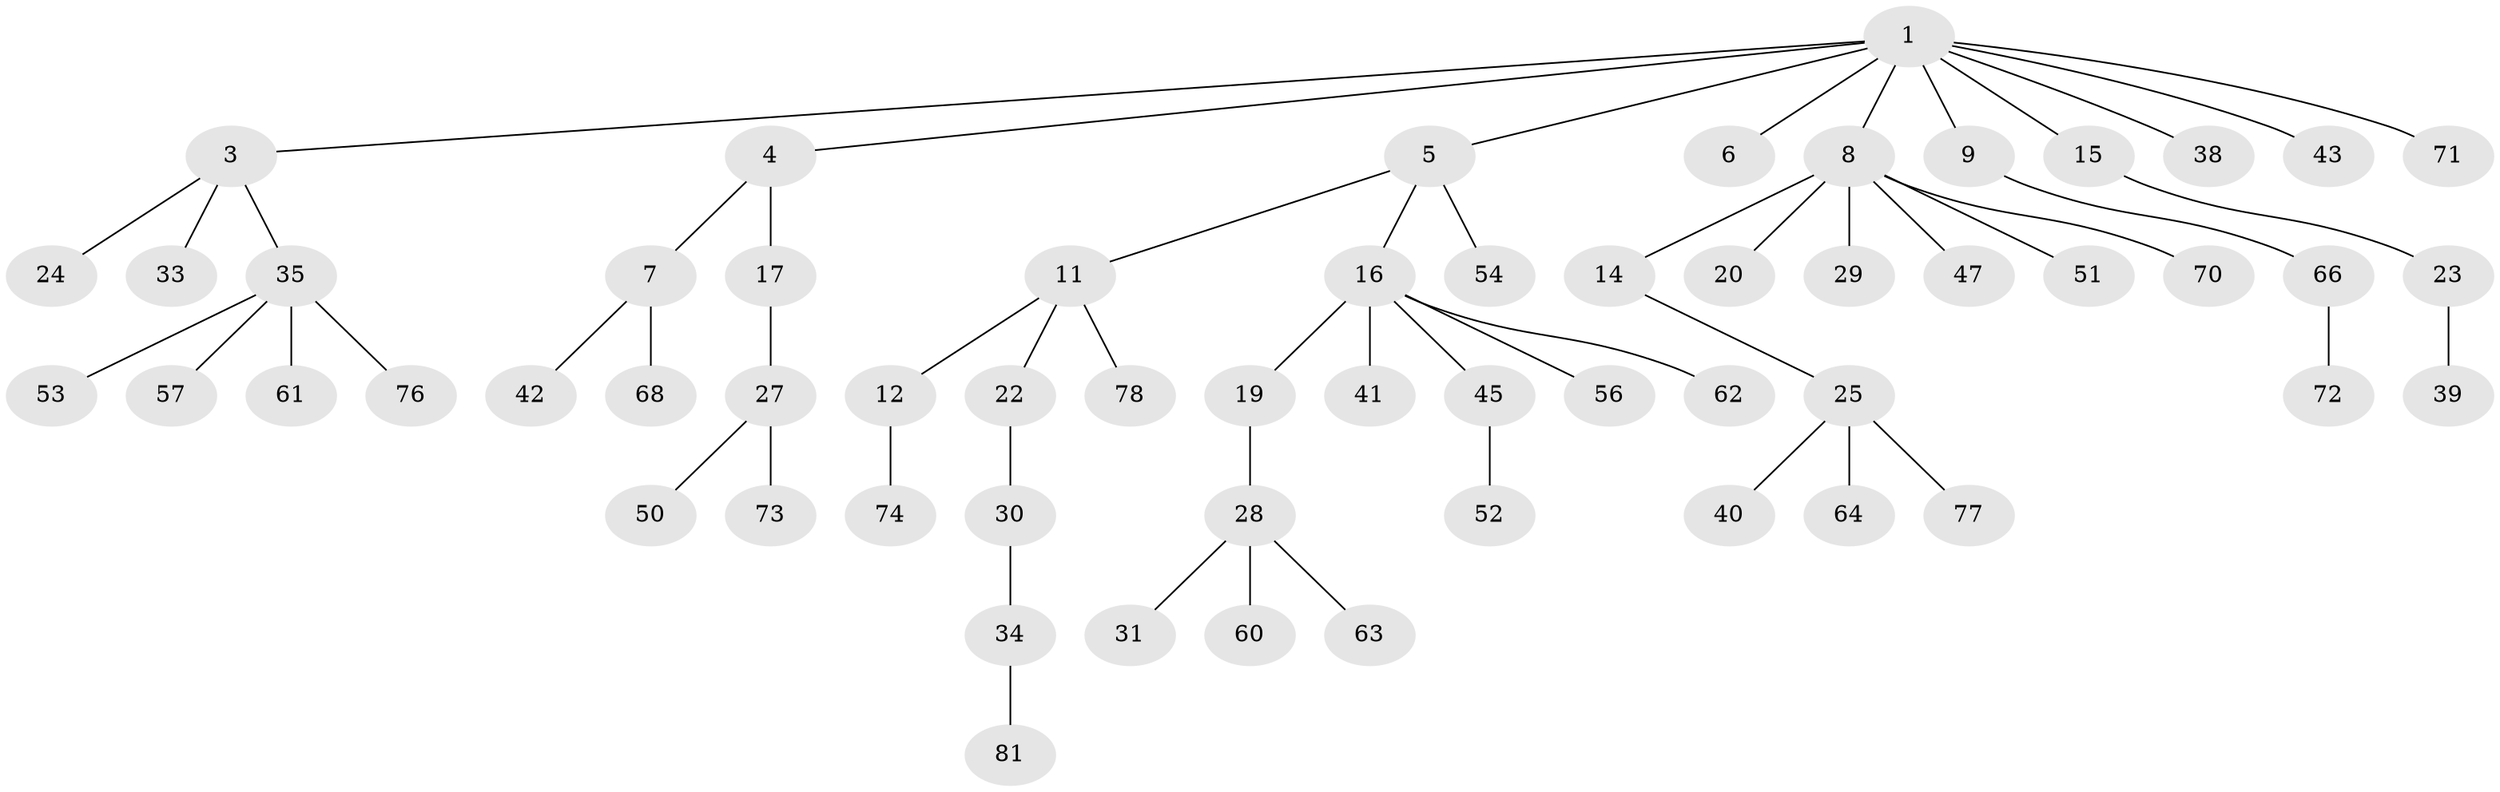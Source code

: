 // Generated by graph-tools (version 1.1) at 2025/52/02/27/25 19:52:12]
// undirected, 59 vertices, 58 edges
graph export_dot {
graph [start="1"]
  node [color=gray90,style=filled];
  1 [super="+2"];
  3 [super="+10"];
  4 [super="+55"];
  5 [super="+26"];
  6;
  7 [super="+13"];
  8 [super="+21"];
  9 [super="+36"];
  11 [super="+32"];
  12;
  14;
  15;
  16 [super="+18"];
  17;
  19;
  20;
  22 [super="+75"];
  23 [super="+59"];
  24;
  25 [super="+82"];
  27 [super="+58"];
  28 [super="+44"];
  29;
  30;
  31;
  33 [super="+48"];
  34 [super="+67"];
  35 [super="+37"];
  38 [super="+69"];
  39 [super="+46"];
  40 [super="+49"];
  41;
  42;
  43;
  45;
  47;
  50;
  51;
  52 [super="+79"];
  53 [super="+65"];
  54;
  56;
  57;
  60;
  61;
  62;
  63;
  64;
  66;
  68;
  70;
  71;
  72;
  73;
  74;
  76 [super="+80"];
  77;
  78;
  81;
  1 -- 3;
  1 -- 4;
  1 -- 9;
  1 -- 38;
  1 -- 71;
  1 -- 5;
  1 -- 6;
  1 -- 8;
  1 -- 43;
  1 -- 15;
  3 -- 24;
  3 -- 33;
  3 -- 35;
  4 -- 7;
  4 -- 17;
  5 -- 11;
  5 -- 16;
  5 -- 54;
  7 -- 42;
  7 -- 68;
  8 -- 14;
  8 -- 20;
  8 -- 51;
  8 -- 70;
  8 -- 29;
  8 -- 47;
  9 -- 66;
  11 -- 12;
  11 -- 22;
  11 -- 78;
  12 -- 74;
  14 -- 25;
  15 -- 23;
  16 -- 19;
  16 -- 45;
  16 -- 56;
  16 -- 41;
  16 -- 62;
  17 -- 27;
  19 -- 28;
  22 -- 30;
  23 -- 39;
  25 -- 40;
  25 -- 64;
  25 -- 77;
  27 -- 50;
  27 -- 73;
  28 -- 31;
  28 -- 60;
  28 -- 63;
  30 -- 34;
  34 -- 81;
  35 -- 61;
  35 -- 57;
  35 -- 76;
  35 -- 53;
  45 -- 52;
  66 -- 72;
}
